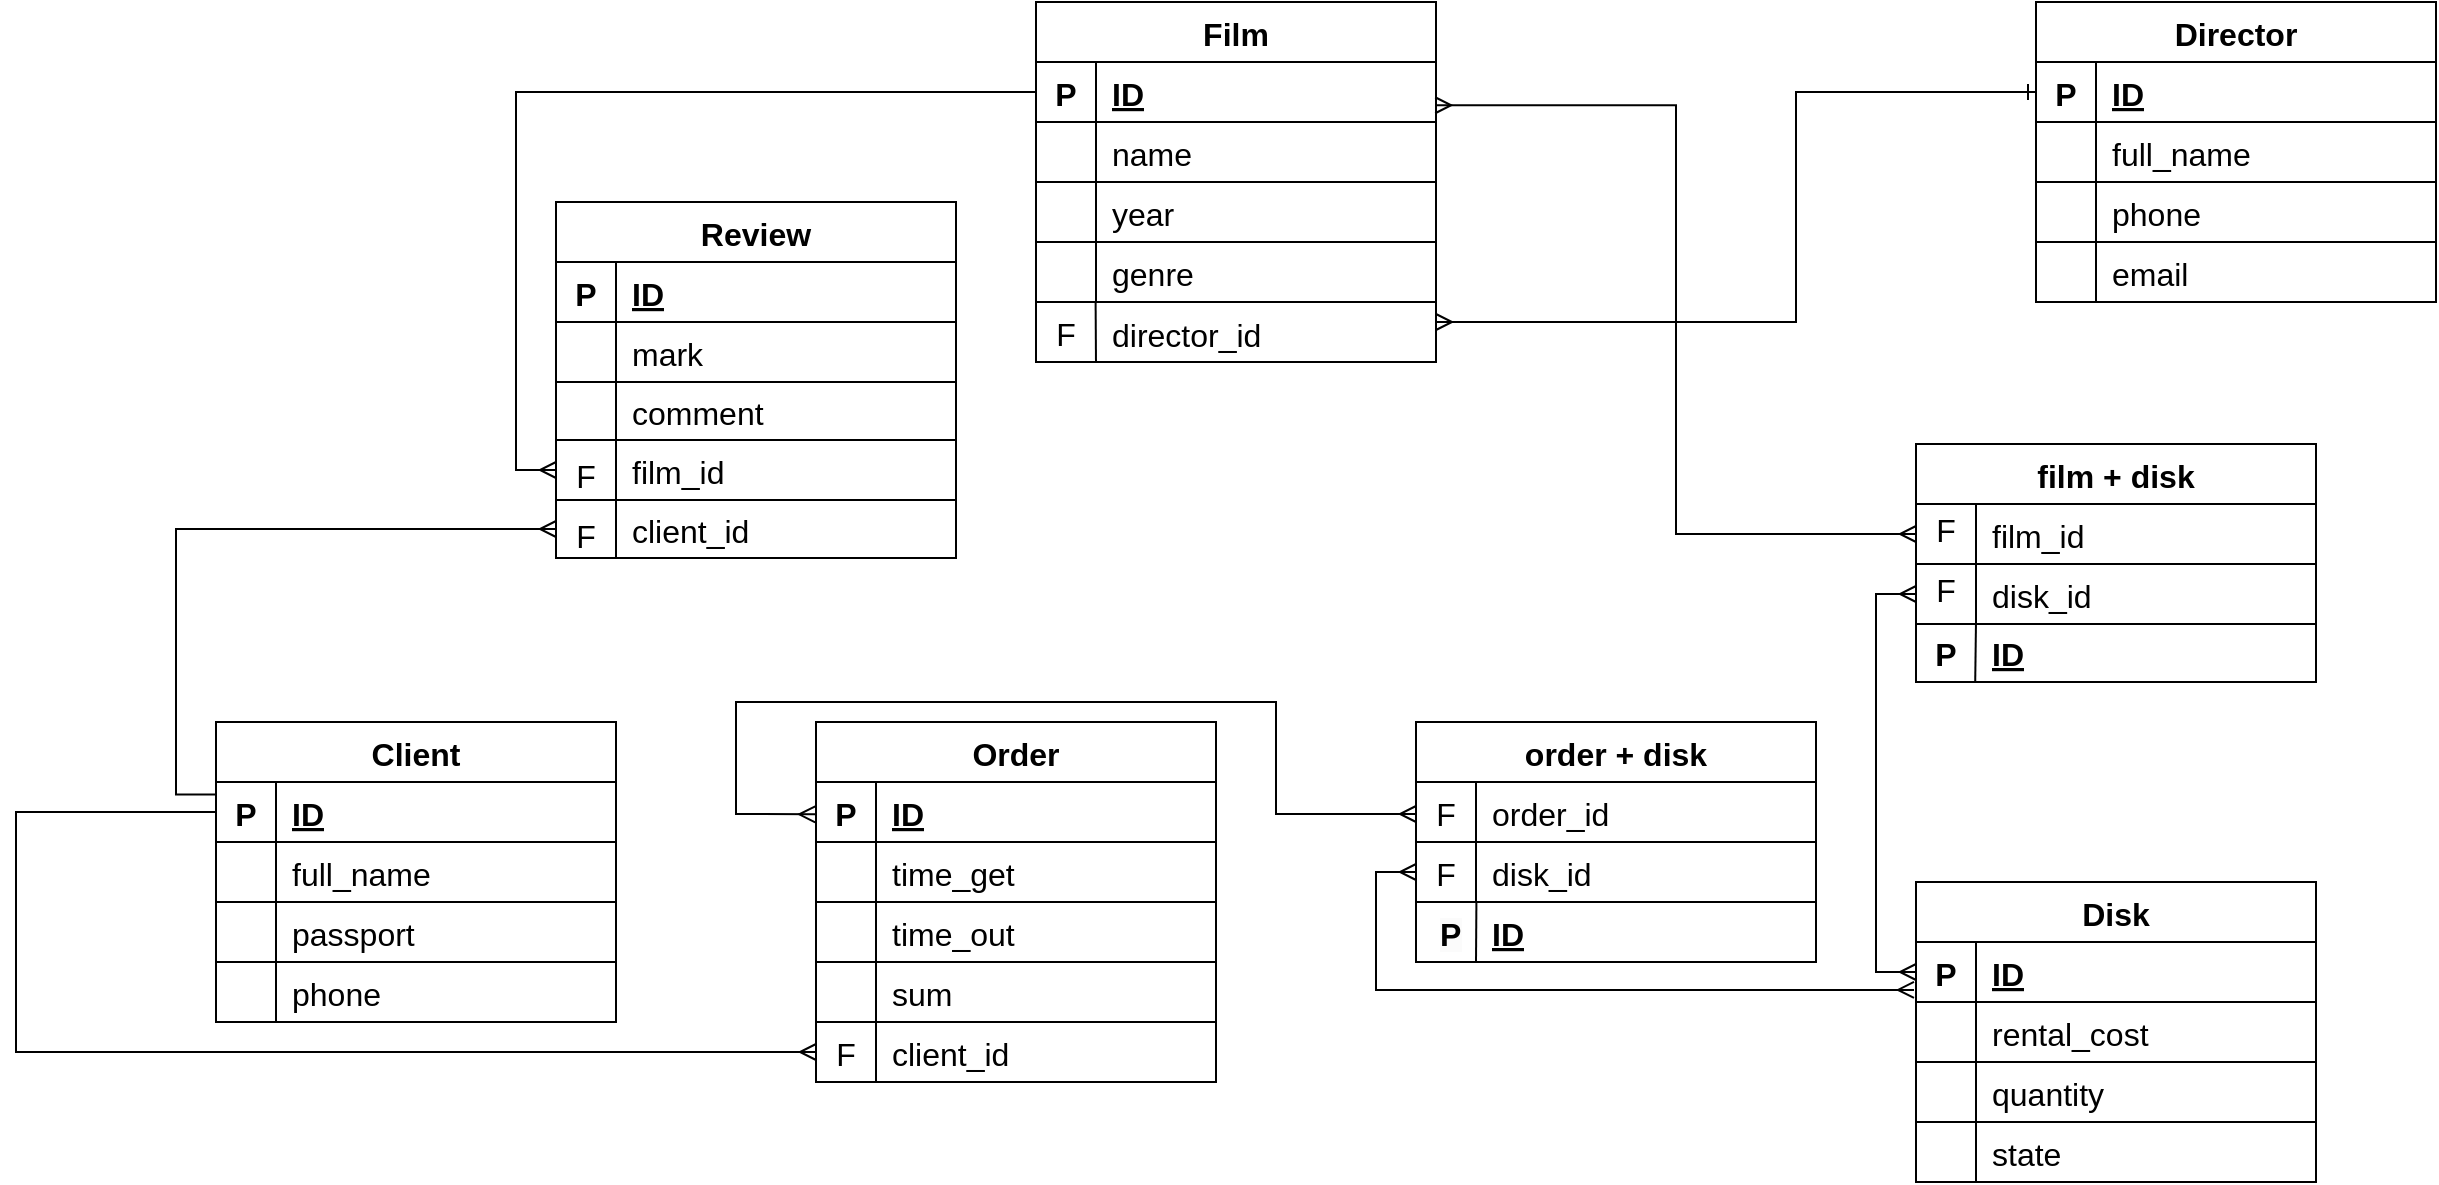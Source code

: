 <mxfile version="23.0.2" type="device">
  <diagram id="R2lEEEUBdFMjLlhIrx00" name="Page-1">
    <mxGraphModel dx="2363" dy="877" grid="1" gridSize="10" guides="1" tooltips="1" connect="1" arrows="1" fold="1" page="1" pageScale="1" pageWidth="1169" pageHeight="827" math="0" shadow="0" extFonts="Permanent Marker^https://fonts.googleapis.com/css?family=Permanent+Marker">
      <root>
        <mxCell id="0" />
        <mxCell id="1" parent="0" />
        <mxCell id="TBszEWYfwWHg4zwqQicM-121" value="Film" style="shape=table;startSize=30;container=1;collapsible=1;childLayout=tableLayout;fixedRows=1;rowLines=0;fontStyle=1;align=center;resizeLast=1;fontSize=16;fontFamily=Helvetica;" parent="1" vertex="1">
          <mxGeometry x="-500" y="40" width="200" height="180" as="geometry" />
        </mxCell>
        <mxCell id="TBszEWYfwWHg4zwqQicM-122" value="" style="shape=tableRow;horizontal=0;startSize=0;swimlaneHead=0;swimlaneBody=0;fillColor=none;collapsible=0;dropTarget=0;points=[[0,0.5],[1,0.5]];portConstraint=eastwest;top=0;left=0;right=0;bottom=1;fontSize=16;fontStyle=0;fontFamily=Helvetica;" parent="TBszEWYfwWHg4zwqQicM-121" vertex="1">
          <mxGeometry y="30" width="200" height="30" as="geometry" />
        </mxCell>
        <mxCell id="TBszEWYfwWHg4zwqQicM-123" value="P" style="shape=partialRectangle;connectable=0;fillColor=none;top=0;left=0;bottom=0;right=0;fontStyle=1;overflow=hidden;fontSize=16;fontFamily=Helvetica;" parent="TBszEWYfwWHg4zwqQicM-122" vertex="1">
          <mxGeometry width="30" height="30" as="geometry">
            <mxRectangle width="30" height="30" as="alternateBounds" />
          </mxGeometry>
        </mxCell>
        <mxCell id="TBszEWYfwWHg4zwqQicM-124" value="ID" style="shape=partialRectangle;connectable=0;fillColor=none;top=0;left=0;bottom=0;right=0;align=left;spacingLeft=6;fontStyle=5;overflow=hidden;fontSize=16;fontFamily=Helvetica;" parent="TBszEWYfwWHg4zwqQicM-122" vertex="1">
          <mxGeometry x="30" width="170" height="30" as="geometry">
            <mxRectangle width="170" height="30" as="alternateBounds" />
          </mxGeometry>
        </mxCell>
        <mxCell id="TBszEWYfwWHg4zwqQicM-346" style="shape=tableRow;horizontal=0;startSize=0;swimlaneHead=0;swimlaneBody=0;fillColor=none;collapsible=0;dropTarget=0;points=[[0,0.5],[1,0.5]];portConstraint=eastwest;top=0;left=0;right=0;bottom=1;fontSize=16;fontStyle=0;fontFamily=Helvetica;" parent="TBszEWYfwWHg4zwqQicM-121" vertex="1">
          <mxGeometry y="60" width="200" height="30" as="geometry" />
        </mxCell>
        <mxCell id="TBszEWYfwWHg4zwqQicM-347" value="" style="shape=partialRectangle;connectable=0;fillColor=none;top=0;left=0;bottom=0;right=0;fontStyle=0;overflow=hidden;fontSize=16;fontFamily=Helvetica;" parent="TBszEWYfwWHg4zwqQicM-346" vertex="1">
          <mxGeometry width="30" height="30" as="geometry">
            <mxRectangle width="30" height="30" as="alternateBounds" />
          </mxGeometry>
        </mxCell>
        <mxCell id="TBszEWYfwWHg4zwqQicM-348" value="name" style="shape=partialRectangle;connectable=0;fillColor=none;top=0;left=0;bottom=0;right=0;align=left;spacingLeft=6;fontStyle=0;overflow=hidden;fontSize=16;fontFamily=Helvetica;" parent="TBszEWYfwWHg4zwqQicM-346" vertex="1">
          <mxGeometry x="30" width="170" height="30" as="geometry">
            <mxRectangle width="170" height="30" as="alternateBounds" />
          </mxGeometry>
        </mxCell>
        <mxCell id="TBszEWYfwWHg4zwqQicM-343" style="shape=tableRow;horizontal=0;startSize=0;swimlaneHead=0;swimlaneBody=0;fillColor=none;collapsible=0;dropTarget=0;points=[[0,0.5],[1,0.5]];portConstraint=eastwest;top=0;left=0;right=0;bottom=1;fontSize=16;fontStyle=0;fontFamily=Helvetica;" parent="TBszEWYfwWHg4zwqQicM-121" vertex="1">
          <mxGeometry y="90" width="200" height="30" as="geometry" />
        </mxCell>
        <mxCell id="TBszEWYfwWHg4zwqQicM-344" value="" style="shape=partialRectangle;connectable=0;fillColor=none;top=0;left=0;bottom=0;right=0;fontStyle=0;overflow=hidden;fontSize=16;fontFamily=Helvetica;" parent="TBszEWYfwWHg4zwqQicM-343" vertex="1">
          <mxGeometry width="30" height="30" as="geometry">
            <mxRectangle width="30" height="30" as="alternateBounds" />
          </mxGeometry>
        </mxCell>
        <mxCell id="TBszEWYfwWHg4zwqQicM-345" value="year" style="shape=partialRectangle;connectable=0;fillColor=none;top=0;left=0;bottom=0;right=0;align=left;spacingLeft=6;fontStyle=0;overflow=hidden;fontSize=16;fontFamily=Helvetica;" parent="TBszEWYfwWHg4zwqQicM-343" vertex="1">
          <mxGeometry x="30" width="170" height="30" as="geometry">
            <mxRectangle width="170" height="30" as="alternateBounds" />
          </mxGeometry>
        </mxCell>
        <mxCell id="TBszEWYfwWHg4zwqQicM-325" style="shape=tableRow;horizontal=0;startSize=0;swimlaneHead=0;swimlaneBody=0;fillColor=none;collapsible=0;dropTarget=0;points=[[0,0.5],[1,0.5]];portConstraint=eastwest;top=0;left=0;right=0;bottom=1;fontSize=16;fontStyle=0;fontFamily=Helvetica;" parent="TBszEWYfwWHg4zwqQicM-121" vertex="1">
          <mxGeometry y="120" width="200" height="30" as="geometry" />
        </mxCell>
        <mxCell id="TBszEWYfwWHg4zwqQicM-326" style="shape=partialRectangle;connectable=0;fillColor=none;top=0;left=0;bottom=0;right=0;fontStyle=1;overflow=hidden;fontSize=16;fontFamily=Helvetica;" parent="TBszEWYfwWHg4zwqQicM-325" vertex="1">
          <mxGeometry width="30" height="30" as="geometry">
            <mxRectangle width="30" height="30" as="alternateBounds" />
          </mxGeometry>
        </mxCell>
        <mxCell id="TBszEWYfwWHg4zwqQicM-327" value="genre" style="shape=partialRectangle;connectable=0;fillColor=none;top=0;left=0;bottom=0;right=0;align=left;spacingLeft=6;fontStyle=0;overflow=hidden;fontSize=16;fontFamily=Helvetica;" parent="TBszEWYfwWHg4zwqQicM-325" vertex="1">
          <mxGeometry x="30" width="170" height="30" as="geometry">
            <mxRectangle width="170" height="30" as="alternateBounds" />
          </mxGeometry>
        </mxCell>
        <mxCell id="TBszEWYfwWHg4zwqQicM-254" style="edgeStyle=orthogonalEdgeStyle;rounded=0;orthogonalLoop=1;jettySize=auto;html=1;entryX=0;entryY=0.5;entryDx=0;entryDy=0;fontSize=16;endArrow=none;endFill=0;" parent="1" edge="1">
          <mxGeometry relative="1" as="geometry" />
        </mxCell>
        <mxCell id="TBszEWYfwWHg4zwqQicM-299" style="edgeStyle=orthogonalEdgeStyle;rounded=0;orthogonalLoop=1;jettySize=auto;html=1;entryX=1;entryY=0.5;entryDx=0;entryDy=0;fontSize=16;endArrow=none;endFill=0;" parent="1" target="TBszEWYfwWHg4zwqQicM-122" edge="1">
          <mxGeometry relative="1" as="geometry">
            <Array as="points">
              <mxPoint x="-880" y="345" />
              <mxPoint x="-880" y="570" />
              <mxPoint x="-920" y="570" />
            </Array>
          </mxGeometry>
        </mxCell>
        <mxCell id="TBszEWYfwWHg4zwqQicM-304" style="edgeStyle=orthogonalEdgeStyle;rounded=0;orthogonalLoop=1;jettySize=auto;html=1;entryX=1;entryY=0.5;entryDx=0;entryDy=0;fontSize=16;endArrow=none;endFill=0;" parent="1" target="TBszEWYfwWHg4zwqQicM-122" edge="1">
          <mxGeometry relative="1" as="geometry">
            <mxPoint x="-280" y="415" as="targetPoint" />
            <Array as="points">
              <mxPoint x="-300" y="315" />
              <mxPoint x="-300" y="610" />
              <mxPoint x="-880" y="610" />
              <mxPoint x="-880" y="580" />
              <mxPoint x="-920" y="580" />
            </Array>
          </mxGeometry>
        </mxCell>
        <mxCell id="L_wPiatuP6kBq0Qhdmnn-1" value="Disk" style="shape=table;startSize=30;container=1;collapsible=1;childLayout=tableLayout;fixedRows=1;rowLines=0;fontStyle=1;align=center;resizeLast=1;fontSize=16;fontFamily=Helvetica;" parent="1" vertex="1">
          <mxGeometry x="-60" y="480" width="200" height="150" as="geometry">
            <mxRectangle x="-220" y="580" width="120" height="30" as="alternateBounds" />
          </mxGeometry>
        </mxCell>
        <mxCell id="L_wPiatuP6kBq0Qhdmnn-2" value="" style="shape=tableRow;horizontal=0;startSize=0;swimlaneHead=0;swimlaneBody=0;fillColor=none;collapsible=0;dropTarget=0;points=[[0,0.5],[1,0.5]];portConstraint=eastwest;top=0;left=0;right=0;bottom=1;fontSize=16;fontStyle=0;fontFamily=Helvetica;" parent="L_wPiatuP6kBq0Qhdmnn-1" vertex="1">
          <mxGeometry y="30" width="200" height="30" as="geometry" />
        </mxCell>
        <mxCell id="L_wPiatuP6kBq0Qhdmnn-3" value="P" style="shape=partialRectangle;connectable=0;fillColor=none;top=0;left=0;bottom=0;right=0;fontStyle=1;overflow=hidden;fontSize=16;fontFamily=Helvetica;" parent="L_wPiatuP6kBq0Qhdmnn-2" vertex="1">
          <mxGeometry width="30" height="30" as="geometry">
            <mxRectangle width="30" height="30" as="alternateBounds" />
          </mxGeometry>
        </mxCell>
        <mxCell id="L_wPiatuP6kBq0Qhdmnn-4" value="ID" style="shape=partialRectangle;connectable=0;fillColor=none;top=0;left=0;bottom=0;right=0;align=left;spacingLeft=6;fontStyle=5;overflow=hidden;fontSize=16;fontFamily=Helvetica;" parent="L_wPiatuP6kBq0Qhdmnn-2" vertex="1">
          <mxGeometry x="30" width="170" height="30" as="geometry">
            <mxRectangle width="170" height="30" as="alternateBounds" />
          </mxGeometry>
        </mxCell>
        <mxCell id="L_wPiatuP6kBq0Qhdmnn-5" style="shape=tableRow;horizontal=0;startSize=0;swimlaneHead=0;swimlaneBody=0;fillColor=none;collapsible=0;dropTarget=0;points=[[0,0.5],[1,0.5]];portConstraint=eastwest;top=0;left=0;right=0;bottom=1;fontSize=16;fontStyle=0;fontFamily=Helvetica;" parent="L_wPiatuP6kBq0Qhdmnn-1" vertex="1">
          <mxGeometry y="60" width="200" height="30" as="geometry" />
        </mxCell>
        <mxCell id="L_wPiatuP6kBq0Qhdmnn-6" style="shape=partialRectangle;connectable=0;fillColor=none;top=0;left=0;bottom=0;right=0;fontStyle=1;overflow=hidden;fontSize=16;fontFamily=Helvetica;" parent="L_wPiatuP6kBq0Qhdmnn-5" vertex="1">
          <mxGeometry width="30" height="30" as="geometry">
            <mxRectangle width="30" height="30" as="alternateBounds" />
          </mxGeometry>
        </mxCell>
        <mxCell id="L_wPiatuP6kBq0Qhdmnn-7" value="rental_cost" style="shape=partialRectangle;connectable=0;fillColor=none;top=0;left=0;bottom=0;right=0;align=left;spacingLeft=6;fontStyle=0;overflow=hidden;fontSize=16;fontFamily=Helvetica;" parent="L_wPiatuP6kBq0Qhdmnn-5" vertex="1">
          <mxGeometry x="30" width="170" height="30" as="geometry">
            <mxRectangle width="170" height="30" as="alternateBounds" />
          </mxGeometry>
        </mxCell>
        <mxCell id="L_wPiatuP6kBq0Qhdmnn-8" style="shape=tableRow;horizontal=0;startSize=0;swimlaneHead=0;swimlaneBody=0;fillColor=none;collapsible=0;dropTarget=0;points=[[0,0.5],[1,0.5]];portConstraint=eastwest;top=0;left=0;right=0;bottom=1;fontSize=16;fontStyle=0;fontFamily=Helvetica;" parent="L_wPiatuP6kBq0Qhdmnn-1" vertex="1">
          <mxGeometry y="90" width="200" height="30" as="geometry" />
        </mxCell>
        <mxCell id="L_wPiatuP6kBq0Qhdmnn-9" style="shape=partialRectangle;connectable=0;fillColor=none;top=0;left=0;bottom=0;right=0;fontStyle=1;overflow=hidden;fontSize=16;fontFamily=Helvetica;" parent="L_wPiatuP6kBq0Qhdmnn-8" vertex="1">
          <mxGeometry width="30" height="30" as="geometry">
            <mxRectangle width="30" height="30" as="alternateBounds" />
          </mxGeometry>
        </mxCell>
        <mxCell id="L_wPiatuP6kBq0Qhdmnn-10" value="quantity" style="shape=partialRectangle;connectable=0;fillColor=none;top=0;left=0;bottom=0;right=0;align=left;spacingLeft=6;fontStyle=0;overflow=hidden;fontSize=16;fontFamily=Helvetica;" parent="L_wPiatuP6kBq0Qhdmnn-8" vertex="1">
          <mxGeometry x="30" width="170" height="30" as="geometry">
            <mxRectangle width="170" height="30" as="alternateBounds" />
          </mxGeometry>
        </mxCell>
        <mxCell id="L_wPiatuP6kBq0Qhdmnn-11" style="shape=tableRow;horizontal=0;startSize=0;swimlaneHead=0;swimlaneBody=0;fillColor=none;collapsible=0;dropTarget=0;points=[[0,0.5],[1,0.5]];portConstraint=eastwest;top=0;left=0;right=0;bottom=1;fontSize=16;fontStyle=0;fontFamily=Helvetica;" parent="L_wPiatuP6kBq0Qhdmnn-1" vertex="1">
          <mxGeometry y="120" width="200" height="30" as="geometry" />
        </mxCell>
        <mxCell id="L_wPiatuP6kBq0Qhdmnn-12" style="shape=partialRectangle;connectable=0;fillColor=none;top=0;left=0;bottom=0;right=0;fontStyle=1;overflow=hidden;fontSize=16;fontFamily=Helvetica;" parent="L_wPiatuP6kBq0Qhdmnn-11" vertex="1">
          <mxGeometry width="30" height="30" as="geometry">
            <mxRectangle width="30" height="30" as="alternateBounds" />
          </mxGeometry>
        </mxCell>
        <mxCell id="L_wPiatuP6kBq0Qhdmnn-13" value="state" style="shape=partialRectangle;connectable=0;fillColor=none;top=0;left=0;bottom=0;right=0;align=left;spacingLeft=6;fontStyle=0;overflow=hidden;fontSize=16;fontFamily=Helvetica;" parent="L_wPiatuP6kBq0Qhdmnn-11" vertex="1">
          <mxGeometry x="30" width="170" height="30" as="geometry">
            <mxRectangle width="170" height="30" as="alternateBounds" />
          </mxGeometry>
        </mxCell>
        <mxCell id="L_wPiatuP6kBq0Qhdmnn-22" value="Director" style="shape=table;startSize=30;container=1;collapsible=1;childLayout=tableLayout;fixedRows=1;rowLines=0;fontStyle=1;align=center;resizeLast=1;fontSize=16;fontFamily=Helvetica;" parent="1" vertex="1">
          <mxGeometry y="40" width="200" height="150" as="geometry">
            <mxRectangle x="-220" y="580" width="120" height="30" as="alternateBounds" />
          </mxGeometry>
        </mxCell>
        <mxCell id="L_wPiatuP6kBq0Qhdmnn-23" value="" style="shape=tableRow;horizontal=0;startSize=0;swimlaneHead=0;swimlaneBody=0;fillColor=none;collapsible=0;dropTarget=0;points=[[0,0.5],[1,0.5]];portConstraint=eastwest;top=0;left=0;right=0;bottom=1;fontSize=16;fontStyle=0;fontFamily=Helvetica;" parent="L_wPiatuP6kBq0Qhdmnn-22" vertex="1">
          <mxGeometry y="30" width="200" height="30" as="geometry" />
        </mxCell>
        <mxCell id="L_wPiatuP6kBq0Qhdmnn-24" value="P" style="shape=partialRectangle;connectable=0;fillColor=none;top=0;left=0;bottom=0;right=0;fontStyle=1;overflow=hidden;fontSize=16;fontFamily=Helvetica;" parent="L_wPiatuP6kBq0Qhdmnn-23" vertex="1">
          <mxGeometry width="30" height="30" as="geometry">
            <mxRectangle width="30" height="30" as="alternateBounds" />
          </mxGeometry>
        </mxCell>
        <mxCell id="L_wPiatuP6kBq0Qhdmnn-25" value="ID" style="shape=partialRectangle;connectable=0;fillColor=none;top=0;left=0;bottom=0;right=0;align=left;spacingLeft=6;fontStyle=5;overflow=hidden;fontSize=16;fontFamily=Helvetica;" parent="L_wPiatuP6kBq0Qhdmnn-23" vertex="1">
          <mxGeometry x="30" width="170" height="30" as="geometry">
            <mxRectangle width="170" height="30" as="alternateBounds" />
          </mxGeometry>
        </mxCell>
        <mxCell id="L_wPiatuP6kBq0Qhdmnn-26" style="shape=tableRow;horizontal=0;startSize=0;swimlaneHead=0;swimlaneBody=0;fillColor=none;collapsible=0;dropTarget=0;points=[[0,0.5],[1,0.5]];portConstraint=eastwest;top=0;left=0;right=0;bottom=1;fontSize=16;fontStyle=0;fontFamily=Helvetica;" parent="L_wPiatuP6kBq0Qhdmnn-22" vertex="1">
          <mxGeometry y="60" width="200" height="30" as="geometry" />
        </mxCell>
        <mxCell id="L_wPiatuP6kBq0Qhdmnn-27" style="shape=partialRectangle;connectable=0;fillColor=none;top=0;left=0;bottom=0;right=0;fontStyle=1;overflow=hidden;fontSize=16;fontFamily=Helvetica;" parent="L_wPiatuP6kBq0Qhdmnn-26" vertex="1">
          <mxGeometry width="30" height="30" as="geometry">
            <mxRectangle width="30" height="30" as="alternateBounds" />
          </mxGeometry>
        </mxCell>
        <mxCell id="L_wPiatuP6kBq0Qhdmnn-28" value="full_name" style="shape=partialRectangle;connectable=0;fillColor=none;top=0;left=0;bottom=0;right=0;align=left;spacingLeft=6;fontStyle=0;overflow=hidden;fontSize=16;fontFamily=Helvetica;" parent="L_wPiatuP6kBq0Qhdmnn-26" vertex="1">
          <mxGeometry x="30" width="170" height="30" as="geometry">
            <mxRectangle width="170" height="30" as="alternateBounds" />
          </mxGeometry>
        </mxCell>
        <mxCell id="L_wPiatuP6kBq0Qhdmnn-29" style="shape=tableRow;horizontal=0;startSize=0;swimlaneHead=0;swimlaneBody=0;fillColor=none;collapsible=0;dropTarget=0;points=[[0,0.5],[1,0.5]];portConstraint=eastwest;top=0;left=0;right=0;bottom=1;fontSize=16;fontStyle=0;fontFamily=Helvetica;" parent="L_wPiatuP6kBq0Qhdmnn-22" vertex="1">
          <mxGeometry y="90" width="200" height="30" as="geometry" />
        </mxCell>
        <mxCell id="L_wPiatuP6kBq0Qhdmnn-30" style="shape=partialRectangle;connectable=0;fillColor=none;top=0;left=0;bottom=0;right=0;fontStyle=1;overflow=hidden;fontSize=16;fontFamily=Helvetica;" parent="L_wPiatuP6kBq0Qhdmnn-29" vertex="1">
          <mxGeometry width="30" height="30" as="geometry">
            <mxRectangle width="30" height="30" as="alternateBounds" />
          </mxGeometry>
        </mxCell>
        <mxCell id="L_wPiatuP6kBq0Qhdmnn-31" value="phone" style="shape=partialRectangle;connectable=0;fillColor=none;top=0;left=0;bottom=0;right=0;align=left;spacingLeft=6;fontStyle=0;overflow=hidden;fontSize=16;fontFamily=Helvetica;" parent="L_wPiatuP6kBq0Qhdmnn-29" vertex="1">
          <mxGeometry x="30" width="170" height="30" as="geometry">
            <mxRectangle width="170" height="30" as="alternateBounds" />
          </mxGeometry>
        </mxCell>
        <mxCell id="L_wPiatuP6kBq0Qhdmnn-32" style="shape=tableRow;horizontal=0;startSize=0;swimlaneHead=0;swimlaneBody=0;fillColor=none;collapsible=0;dropTarget=0;points=[[0,0.5],[1,0.5]];portConstraint=eastwest;top=0;left=0;right=0;bottom=1;fontSize=16;fontStyle=0;fontFamily=Helvetica;" parent="L_wPiatuP6kBq0Qhdmnn-22" vertex="1">
          <mxGeometry y="120" width="200" height="30" as="geometry" />
        </mxCell>
        <mxCell id="L_wPiatuP6kBq0Qhdmnn-33" style="shape=partialRectangle;connectable=0;fillColor=none;top=0;left=0;bottom=0;right=0;fontStyle=1;overflow=hidden;fontSize=16;fontFamily=Helvetica;" parent="L_wPiatuP6kBq0Qhdmnn-32" vertex="1">
          <mxGeometry width="30" height="30" as="geometry">
            <mxRectangle width="30" height="30" as="alternateBounds" />
          </mxGeometry>
        </mxCell>
        <mxCell id="L_wPiatuP6kBq0Qhdmnn-34" value="email" style="shape=partialRectangle;connectable=0;fillColor=none;top=0;left=0;bottom=0;right=0;align=left;spacingLeft=6;fontStyle=0;overflow=hidden;fontSize=16;fontFamily=Helvetica;" parent="L_wPiatuP6kBq0Qhdmnn-32" vertex="1">
          <mxGeometry x="30" width="170" height="30" as="geometry">
            <mxRectangle width="170" height="30" as="alternateBounds" />
          </mxGeometry>
        </mxCell>
        <mxCell id="L_wPiatuP6kBq0Qhdmnn-35" value="Order" style="shape=table;startSize=30;container=1;collapsible=1;childLayout=tableLayout;fixedRows=1;rowLines=0;fontStyle=1;align=center;resizeLast=1;fontSize=16;fontFamily=Helvetica;" parent="1" vertex="1">
          <mxGeometry x="-610" y="400" width="200" height="180" as="geometry">
            <mxRectangle x="-220" y="580" width="120" height="30" as="alternateBounds" />
          </mxGeometry>
        </mxCell>
        <mxCell id="L_wPiatuP6kBq0Qhdmnn-36" value="" style="shape=tableRow;horizontal=0;startSize=0;swimlaneHead=0;swimlaneBody=0;fillColor=none;collapsible=0;dropTarget=0;points=[[0,0.5],[1,0.5]];portConstraint=eastwest;top=0;left=0;right=0;bottom=1;fontSize=16;fontStyle=0;fontFamily=Helvetica;" parent="L_wPiatuP6kBq0Qhdmnn-35" vertex="1">
          <mxGeometry y="30" width="200" height="30" as="geometry" />
        </mxCell>
        <mxCell id="L_wPiatuP6kBq0Qhdmnn-37" value="P" style="shape=partialRectangle;connectable=0;fillColor=none;top=0;left=0;bottom=0;right=0;fontStyle=1;overflow=hidden;fontSize=16;fontFamily=Helvetica;" parent="L_wPiatuP6kBq0Qhdmnn-36" vertex="1">
          <mxGeometry width="30" height="30" as="geometry">
            <mxRectangle width="30" height="30" as="alternateBounds" />
          </mxGeometry>
        </mxCell>
        <mxCell id="L_wPiatuP6kBq0Qhdmnn-38" value="ID" style="shape=partialRectangle;connectable=0;fillColor=none;top=0;left=0;bottom=0;right=0;align=left;spacingLeft=6;fontStyle=5;overflow=hidden;fontSize=16;fontFamily=Helvetica;" parent="L_wPiatuP6kBq0Qhdmnn-36" vertex="1">
          <mxGeometry x="30" width="170" height="30" as="geometry">
            <mxRectangle width="170" height="30" as="alternateBounds" />
          </mxGeometry>
        </mxCell>
        <mxCell id="L_wPiatuP6kBq0Qhdmnn-39" style="shape=tableRow;horizontal=0;startSize=0;swimlaneHead=0;swimlaneBody=0;fillColor=none;collapsible=0;dropTarget=0;points=[[0,0.5],[1,0.5]];portConstraint=eastwest;top=0;left=0;right=0;bottom=1;fontSize=16;fontStyle=0;fontFamily=Helvetica;" parent="L_wPiatuP6kBq0Qhdmnn-35" vertex="1">
          <mxGeometry y="60" width="200" height="30" as="geometry" />
        </mxCell>
        <mxCell id="L_wPiatuP6kBq0Qhdmnn-40" style="shape=partialRectangle;connectable=0;fillColor=none;top=0;left=0;bottom=0;right=0;fontStyle=1;overflow=hidden;fontSize=16;fontFamily=Helvetica;" parent="L_wPiatuP6kBq0Qhdmnn-39" vertex="1">
          <mxGeometry width="30" height="30" as="geometry">
            <mxRectangle width="30" height="30" as="alternateBounds" />
          </mxGeometry>
        </mxCell>
        <mxCell id="L_wPiatuP6kBq0Qhdmnn-41" value="time_get" style="shape=partialRectangle;connectable=0;fillColor=none;top=0;left=0;bottom=0;right=0;align=left;spacingLeft=6;fontStyle=0;overflow=hidden;fontSize=16;fontFamily=Helvetica;" parent="L_wPiatuP6kBq0Qhdmnn-39" vertex="1">
          <mxGeometry x="30" width="170" height="30" as="geometry">
            <mxRectangle width="170" height="30" as="alternateBounds" />
          </mxGeometry>
        </mxCell>
        <mxCell id="L_wPiatuP6kBq0Qhdmnn-42" style="shape=tableRow;horizontal=0;startSize=0;swimlaneHead=0;swimlaneBody=0;fillColor=none;collapsible=0;dropTarget=0;points=[[0,0.5],[1,0.5]];portConstraint=eastwest;top=0;left=0;right=0;bottom=1;fontSize=16;fontStyle=0;fontFamily=Helvetica;" parent="L_wPiatuP6kBq0Qhdmnn-35" vertex="1">
          <mxGeometry y="90" width="200" height="30" as="geometry" />
        </mxCell>
        <mxCell id="L_wPiatuP6kBq0Qhdmnn-43" style="shape=partialRectangle;connectable=0;fillColor=none;top=0;left=0;bottom=0;right=0;fontStyle=1;overflow=hidden;fontSize=16;fontFamily=Helvetica;" parent="L_wPiatuP6kBq0Qhdmnn-42" vertex="1">
          <mxGeometry width="30" height="30" as="geometry">
            <mxRectangle width="30" height="30" as="alternateBounds" />
          </mxGeometry>
        </mxCell>
        <mxCell id="L_wPiatuP6kBq0Qhdmnn-44" value="time_out" style="shape=partialRectangle;connectable=0;fillColor=none;top=0;left=0;bottom=0;right=0;align=left;spacingLeft=6;fontStyle=0;overflow=hidden;fontSize=16;fontFamily=Helvetica;" parent="L_wPiatuP6kBq0Qhdmnn-42" vertex="1">
          <mxGeometry x="30" width="170" height="30" as="geometry">
            <mxRectangle width="170" height="30" as="alternateBounds" />
          </mxGeometry>
        </mxCell>
        <mxCell id="L_wPiatuP6kBq0Qhdmnn-45" style="shape=tableRow;horizontal=0;startSize=0;swimlaneHead=0;swimlaneBody=0;fillColor=none;collapsible=0;dropTarget=0;points=[[0,0.5],[1,0.5]];portConstraint=eastwest;top=0;left=0;right=0;bottom=1;fontSize=16;fontStyle=0;fontFamily=Helvetica;" parent="L_wPiatuP6kBq0Qhdmnn-35" vertex="1">
          <mxGeometry y="120" width="200" height="30" as="geometry" />
        </mxCell>
        <mxCell id="L_wPiatuP6kBq0Qhdmnn-46" style="shape=partialRectangle;connectable=0;fillColor=none;top=0;left=0;bottom=0;right=0;fontStyle=1;overflow=hidden;fontSize=16;fontFamily=Helvetica;" parent="L_wPiatuP6kBq0Qhdmnn-45" vertex="1">
          <mxGeometry width="30" height="30" as="geometry">
            <mxRectangle width="30" height="30" as="alternateBounds" />
          </mxGeometry>
        </mxCell>
        <mxCell id="L_wPiatuP6kBq0Qhdmnn-47" value="sum" style="shape=partialRectangle;connectable=0;fillColor=none;top=0;left=0;bottom=0;right=0;align=left;spacingLeft=6;fontStyle=0;overflow=hidden;fontSize=16;fontFamily=Helvetica;" parent="L_wPiatuP6kBq0Qhdmnn-45" vertex="1">
          <mxGeometry x="30" width="170" height="30" as="geometry">
            <mxRectangle width="170" height="30" as="alternateBounds" />
          </mxGeometry>
        </mxCell>
        <mxCell id="L_wPiatuP6kBq0Qhdmnn-135" style="shape=tableRow;horizontal=0;startSize=0;swimlaneHead=0;swimlaneBody=0;fillColor=none;collapsible=0;dropTarget=0;points=[[0,0.5],[1,0.5]];portConstraint=eastwest;top=0;left=0;right=0;bottom=1;fontSize=16;fontStyle=0;fontFamily=Helvetica;" parent="L_wPiatuP6kBq0Qhdmnn-35" vertex="1">
          <mxGeometry y="150" width="200" height="30" as="geometry" />
        </mxCell>
        <mxCell id="L_wPiatuP6kBq0Qhdmnn-136" style="shape=partialRectangle;connectable=0;fillColor=none;top=0;left=0;bottom=0;right=0;fontStyle=1;overflow=hidden;fontSize=16;fontFamily=Helvetica;" parent="L_wPiatuP6kBq0Qhdmnn-135" vertex="1">
          <mxGeometry width="30" height="30" as="geometry">
            <mxRectangle width="30" height="30" as="alternateBounds" />
          </mxGeometry>
        </mxCell>
        <mxCell id="L_wPiatuP6kBq0Qhdmnn-137" value="client_id" style="shape=partialRectangle;connectable=0;fillColor=none;top=0;left=0;bottom=0;right=0;align=left;spacingLeft=6;fontStyle=0;overflow=hidden;fontSize=16;fontFamily=Helvetica;" parent="L_wPiatuP6kBq0Qhdmnn-135" vertex="1">
          <mxGeometry x="30" width="170" height="30" as="geometry">
            <mxRectangle width="170" height="30" as="alternateBounds" />
          </mxGeometry>
        </mxCell>
        <mxCell id="L_wPiatuP6kBq0Qhdmnn-48" value="Client" style="shape=table;startSize=30;container=1;collapsible=1;childLayout=tableLayout;fixedRows=1;rowLines=0;fontStyle=1;align=center;resizeLast=1;fontSize=16;fontFamily=Helvetica;" parent="1" vertex="1">
          <mxGeometry x="-910" y="400" width="200" height="150" as="geometry">
            <mxRectangle x="-220" y="580" width="120" height="30" as="alternateBounds" />
          </mxGeometry>
        </mxCell>
        <mxCell id="L_wPiatuP6kBq0Qhdmnn-49" value="" style="shape=tableRow;horizontal=0;startSize=0;swimlaneHead=0;swimlaneBody=0;fillColor=none;collapsible=0;dropTarget=0;points=[[0,0.5],[1,0.5]];portConstraint=eastwest;top=0;left=0;right=0;bottom=1;fontSize=16;fontStyle=0;fontFamily=Helvetica;" parent="L_wPiatuP6kBq0Qhdmnn-48" vertex="1">
          <mxGeometry y="30" width="200" height="30" as="geometry" />
        </mxCell>
        <mxCell id="L_wPiatuP6kBq0Qhdmnn-50" value="P" style="shape=partialRectangle;connectable=0;fillColor=none;top=0;left=0;bottom=0;right=0;fontStyle=1;overflow=hidden;fontSize=16;fontFamily=Helvetica;" parent="L_wPiatuP6kBq0Qhdmnn-49" vertex="1">
          <mxGeometry width="30" height="30" as="geometry">
            <mxRectangle width="30" height="30" as="alternateBounds" />
          </mxGeometry>
        </mxCell>
        <mxCell id="L_wPiatuP6kBq0Qhdmnn-51" value="ID" style="shape=partialRectangle;connectable=0;fillColor=none;top=0;left=0;bottom=0;right=0;align=left;spacingLeft=6;fontStyle=5;overflow=hidden;fontSize=16;fontFamily=Helvetica;" parent="L_wPiatuP6kBq0Qhdmnn-49" vertex="1">
          <mxGeometry x="30" width="170" height="30" as="geometry">
            <mxRectangle width="170" height="30" as="alternateBounds" />
          </mxGeometry>
        </mxCell>
        <mxCell id="L_wPiatuP6kBq0Qhdmnn-52" style="shape=tableRow;horizontal=0;startSize=0;swimlaneHead=0;swimlaneBody=0;fillColor=none;collapsible=0;dropTarget=0;points=[[0,0.5],[1,0.5]];portConstraint=eastwest;top=0;left=0;right=0;bottom=1;fontSize=16;fontStyle=0;fontFamily=Helvetica;" parent="L_wPiatuP6kBq0Qhdmnn-48" vertex="1">
          <mxGeometry y="60" width="200" height="30" as="geometry" />
        </mxCell>
        <mxCell id="L_wPiatuP6kBq0Qhdmnn-53" style="shape=partialRectangle;connectable=0;fillColor=none;top=0;left=0;bottom=0;right=0;fontStyle=1;overflow=hidden;fontSize=16;fontFamily=Helvetica;" parent="L_wPiatuP6kBq0Qhdmnn-52" vertex="1">
          <mxGeometry width="30" height="30" as="geometry">
            <mxRectangle width="30" height="30" as="alternateBounds" />
          </mxGeometry>
        </mxCell>
        <mxCell id="L_wPiatuP6kBq0Qhdmnn-54" value="full_name" style="shape=partialRectangle;connectable=0;fillColor=none;top=0;left=0;bottom=0;right=0;align=left;spacingLeft=6;fontStyle=0;overflow=hidden;fontSize=16;fontFamily=Helvetica;" parent="L_wPiatuP6kBq0Qhdmnn-52" vertex="1">
          <mxGeometry x="30" width="170" height="30" as="geometry">
            <mxRectangle width="170" height="30" as="alternateBounds" />
          </mxGeometry>
        </mxCell>
        <mxCell id="L_wPiatuP6kBq0Qhdmnn-55" style="shape=tableRow;horizontal=0;startSize=0;swimlaneHead=0;swimlaneBody=0;fillColor=none;collapsible=0;dropTarget=0;points=[[0,0.5],[1,0.5]];portConstraint=eastwest;top=0;left=0;right=0;bottom=1;fontSize=16;fontStyle=0;fontFamily=Helvetica;" parent="L_wPiatuP6kBq0Qhdmnn-48" vertex="1">
          <mxGeometry y="90" width="200" height="30" as="geometry" />
        </mxCell>
        <mxCell id="L_wPiatuP6kBq0Qhdmnn-56" style="shape=partialRectangle;connectable=0;fillColor=none;top=0;left=0;bottom=0;right=0;fontStyle=1;overflow=hidden;fontSize=16;fontFamily=Helvetica;" parent="L_wPiatuP6kBq0Qhdmnn-55" vertex="1">
          <mxGeometry width="30" height="30" as="geometry">
            <mxRectangle width="30" height="30" as="alternateBounds" />
          </mxGeometry>
        </mxCell>
        <mxCell id="L_wPiatuP6kBq0Qhdmnn-57" value="passport" style="shape=partialRectangle;connectable=0;fillColor=none;top=0;left=0;bottom=0;right=0;align=left;spacingLeft=6;fontStyle=0;overflow=hidden;fontSize=16;fontFamily=Helvetica;" parent="L_wPiatuP6kBq0Qhdmnn-55" vertex="1">
          <mxGeometry x="30" width="170" height="30" as="geometry">
            <mxRectangle width="170" height="30" as="alternateBounds" />
          </mxGeometry>
        </mxCell>
        <mxCell id="L_wPiatuP6kBq0Qhdmnn-58" style="shape=tableRow;horizontal=0;startSize=0;swimlaneHead=0;swimlaneBody=0;fillColor=none;collapsible=0;dropTarget=0;points=[[0,0.5],[1,0.5]];portConstraint=eastwest;top=0;left=0;right=0;bottom=1;fontSize=16;fontStyle=0;fontFamily=Helvetica;" parent="L_wPiatuP6kBq0Qhdmnn-48" vertex="1">
          <mxGeometry y="120" width="200" height="30" as="geometry" />
        </mxCell>
        <mxCell id="L_wPiatuP6kBq0Qhdmnn-59" style="shape=partialRectangle;connectable=0;fillColor=none;top=0;left=0;bottom=0;right=0;fontStyle=1;overflow=hidden;fontSize=16;fontFamily=Helvetica;" parent="L_wPiatuP6kBq0Qhdmnn-58" vertex="1">
          <mxGeometry width="30" height="30" as="geometry">
            <mxRectangle width="30" height="30" as="alternateBounds" />
          </mxGeometry>
        </mxCell>
        <mxCell id="L_wPiatuP6kBq0Qhdmnn-60" value="phone" style="shape=partialRectangle;connectable=0;fillColor=none;top=0;left=0;bottom=0;right=0;align=left;spacingLeft=6;fontStyle=0;overflow=hidden;fontSize=16;fontFamily=Helvetica;" parent="L_wPiatuP6kBq0Qhdmnn-58" vertex="1">
          <mxGeometry x="30" width="170" height="30" as="geometry">
            <mxRectangle width="170" height="30" as="alternateBounds" />
          </mxGeometry>
        </mxCell>
        <mxCell id="L_wPiatuP6kBq0Qhdmnn-61" value="Review" style="shape=table;startSize=30;container=1;collapsible=1;childLayout=tableLayout;fixedRows=1;rowLines=0;fontStyle=1;align=center;resizeLast=1;fontSize=16;fontFamily=Helvetica;" parent="1" vertex="1">
          <mxGeometry x="-740" y="140" width="200" height="178" as="geometry">
            <mxRectangle x="-220" y="580" width="120" height="30" as="alternateBounds" />
          </mxGeometry>
        </mxCell>
        <mxCell id="L_wPiatuP6kBq0Qhdmnn-62" value="" style="shape=tableRow;horizontal=0;startSize=0;swimlaneHead=0;swimlaneBody=0;fillColor=none;collapsible=0;dropTarget=0;points=[[0,0.5],[1,0.5]];portConstraint=eastwest;top=0;left=0;right=0;bottom=1;fontSize=16;fontStyle=0;fontFamily=Helvetica;" parent="L_wPiatuP6kBq0Qhdmnn-61" vertex="1">
          <mxGeometry y="30" width="200" height="30" as="geometry" />
        </mxCell>
        <mxCell id="L_wPiatuP6kBq0Qhdmnn-63" value="P" style="shape=partialRectangle;connectable=0;fillColor=none;top=0;left=0;bottom=0;right=0;fontStyle=1;overflow=hidden;fontSize=16;fontFamily=Helvetica;" parent="L_wPiatuP6kBq0Qhdmnn-62" vertex="1">
          <mxGeometry width="30" height="30" as="geometry">
            <mxRectangle width="30" height="30" as="alternateBounds" />
          </mxGeometry>
        </mxCell>
        <mxCell id="L_wPiatuP6kBq0Qhdmnn-64" value="ID" style="shape=partialRectangle;connectable=0;fillColor=none;top=0;left=0;bottom=0;right=0;align=left;spacingLeft=6;fontStyle=5;overflow=hidden;fontSize=16;fontFamily=Helvetica;" parent="L_wPiatuP6kBq0Qhdmnn-62" vertex="1">
          <mxGeometry x="30" width="170" height="30" as="geometry">
            <mxRectangle width="170" height="30" as="alternateBounds" />
          </mxGeometry>
        </mxCell>
        <mxCell id="L_wPiatuP6kBq0Qhdmnn-65" style="shape=tableRow;horizontal=0;startSize=0;swimlaneHead=0;swimlaneBody=0;fillColor=none;collapsible=0;dropTarget=0;points=[[0,0.5],[1,0.5]];portConstraint=eastwest;top=0;left=0;right=0;bottom=1;fontSize=16;fontStyle=0;fontFamily=Helvetica;" parent="L_wPiatuP6kBq0Qhdmnn-61" vertex="1">
          <mxGeometry y="60" width="200" height="30" as="geometry" />
        </mxCell>
        <mxCell id="L_wPiatuP6kBq0Qhdmnn-66" style="shape=partialRectangle;connectable=0;fillColor=none;top=0;left=0;bottom=0;right=0;fontStyle=1;overflow=hidden;fontSize=16;fontFamily=Helvetica;" parent="L_wPiatuP6kBq0Qhdmnn-65" vertex="1">
          <mxGeometry width="30" height="30" as="geometry">
            <mxRectangle width="30" height="30" as="alternateBounds" />
          </mxGeometry>
        </mxCell>
        <mxCell id="L_wPiatuP6kBq0Qhdmnn-67" value="mark" style="shape=partialRectangle;connectable=0;fillColor=none;top=0;left=0;bottom=0;right=0;align=left;spacingLeft=6;fontStyle=0;overflow=hidden;fontSize=16;fontFamily=Helvetica;" parent="L_wPiatuP6kBq0Qhdmnn-65" vertex="1">
          <mxGeometry x="30" width="170" height="30" as="geometry">
            <mxRectangle width="170" height="30" as="alternateBounds" />
          </mxGeometry>
        </mxCell>
        <mxCell id="L_wPiatuP6kBq0Qhdmnn-68" style="shape=tableRow;horizontal=0;startSize=0;swimlaneHead=0;swimlaneBody=0;fillColor=none;collapsible=0;dropTarget=0;points=[[0,0.5],[1,0.5]];portConstraint=eastwest;top=0;left=0;right=0;bottom=1;fontSize=16;fontStyle=0;fontFamily=Helvetica;" parent="L_wPiatuP6kBq0Qhdmnn-61" vertex="1">
          <mxGeometry y="90" width="200" height="29" as="geometry" />
        </mxCell>
        <mxCell id="L_wPiatuP6kBq0Qhdmnn-69" style="shape=partialRectangle;connectable=0;fillColor=none;top=0;left=0;bottom=0;right=0;fontStyle=1;overflow=hidden;fontSize=16;fontFamily=Helvetica;" parent="L_wPiatuP6kBq0Qhdmnn-68" vertex="1">
          <mxGeometry width="30" height="29" as="geometry">
            <mxRectangle width="30" height="29" as="alternateBounds" />
          </mxGeometry>
        </mxCell>
        <mxCell id="L_wPiatuP6kBq0Qhdmnn-70" value="comment" style="shape=partialRectangle;connectable=0;fillColor=none;top=0;left=0;bottom=0;right=0;align=left;spacingLeft=6;fontStyle=0;overflow=hidden;fontSize=16;fontFamily=Helvetica;" parent="L_wPiatuP6kBq0Qhdmnn-68" vertex="1">
          <mxGeometry x="30" width="170" height="29" as="geometry">
            <mxRectangle width="170" height="29" as="alternateBounds" />
          </mxGeometry>
        </mxCell>
        <mxCell id="L_wPiatuP6kBq0Qhdmnn-71" style="shape=tableRow;horizontal=0;startSize=0;swimlaneHead=0;swimlaneBody=0;fillColor=none;collapsible=0;dropTarget=0;points=[[0,0.5],[1,0.5]];portConstraint=eastwest;top=0;left=0;right=0;bottom=1;fontSize=16;fontStyle=0;fontFamily=Helvetica;" parent="L_wPiatuP6kBq0Qhdmnn-61" vertex="1">
          <mxGeometry y="119" width="200" height="30" as="geometry" />
        </mxCell>
        <mxCell id="L_wPiatuP6kBq0Qhdmnn-72" style="shape=partialRectangle;connectable=0;fillColor=none;top=0;left=0;bottom=0;right=0;fontStyle=1;overflow=hidden;fontSize=16;fontFamily=Helvetica;" parent="L_wPiatuP6kBq0Qhdmnn-71" vertex="1">
          <mxGeometry width="30" height="30" as="geometry">
            <mxRectangle width="30" height="30" as="alternateBounds" />
          </mxGeometry>
        </mxCell>
        <mxCell id="L_wPiatuP6kBq0Qhdmnn-73" value="film_id" style="shape=partialRectangle;connectable=0;fillColor=none;top=0;left=0;bottom=0;right=0;align=left;spacingLeft=6;fontStyle=0;overflow=hidden;fontSize=16;fontFamily=Helvetica;" parent="L_wPiatuP6kBq0Qhdmnn-71" vertex="1">
          <mxGeometry x="30" width="170" height="30" as="geometry">
            <mxRectangle width="170" height="30" as="alternateBounds" />
          </mxGeometry>
        </mxCell>
        <mxCell id="L_wPiatuP6kBq0Qhdmnn-130" style="shape=tableRow;horizontal=0;startSize=0;swimlaneHead=0;swimlaneBody=0;fillColor=none;collapsible=0;dropTarget=0;points=[[0,0.5],[1,0.5]];portConstraint=eastwest;top=0;left=0;right=0;bottom=1;fontSize=16;fontStyle=0;fontFamily=Helvetica;" parent="L_wPiatuP6kBq0Qhdmnn-61" vertex="1">
          <mxGeometry y="149" width="200" height="29" as="geometry" />
        </mxCell>
        <mxCell id="L_wPiatuP6kBq0Qhdmnn-131" style="shape=partialRectangle;connectable=0;fillColor=none;top=0;left=0;bottom=0;right=0;fontStyle=1;overflow=hidden;fontSize=16;fontFamily=Helvetica;" parent="L_wPiatuP6kBq0Qhdmnn-130" vertex="1">
          <mxGeometry width="30" height="29" as="geometry">
            <mxRectangle width="30" height="29" as="alternateBounds" />
          </mxGeometry>
        </mxCell>
        <mxCell id="L_wPiatuP6kBq0Qhdmnn-132" value="client_id" style="shape=partialRectangle;connectable=0;fillColor=none;top=0;left=0;bottom=0;right=0;align=left;spacingLeft=6;fontStyle=0;overflow=hidden;fontSize=16;fontFamily=Helvetica;" parent="L_wPiatuP6kBq0Qhdmnn-130" vertex="1">
          <mxGeometry x="30" width="170" height="29" as="geometry">
            <mxRectangle width="170" height="29" as="alternateBounds" />
          </mxGeometry>
        </mxCell>
        <mxCell id="L_wPiatuP6kBq0Qhdmnn-87" value="film + disk" style="shape=table;startSize=30;container=1;collapsible=1;childLayout=tableLayout;fixedRows=1;rowLines=0;fontStyle=1;align=center;resizeLast=1;fontSize=16;fontFamily=Helvetica;" parent="1" vertex="1">
          <mxGeometry x="-60" y="261" width="200" height="119" as="geometry">
            <mxRectangle x="-220" y="580" width="120" height="30" as="alternateBounds" />
          </mxGeometry>
        </mxCell>
        <mxCell id="L_wPiatuP6kBq0Qhdmnn-88" value="" style="shape=tableRow;horizontal=0;startSize=0;swimlaneHead=0;swimlaneBody=0;fillColor=none;collapsible=0;dropTarget=0;points=[[0,0.5],[1,0.5]];portConstraint=eastwest;top=0;left=0;right=0;bottom=1;fontSize=16;fontStyle=0;fontFamily=Helvetica;" parent="L_wPiatuP6kBq0Qhdmnn-87" vertex="1">
          <mxGeometry y="30" width="200" height="30" as="geometry" />
        </mxCell>
        <mxCell id="L_wPiatuP6kBq0Qhdmnn-89" value="" style="shape=partialRectangle;connectable=0;fillColor=none;top=0;left=0;bottom=0;right=0;fontStyle=1;overflow=hidden;fontSize=16;fontFamily=Helvetica;" parent="L_wPiatuP6kBq0Qhdmnn-88" vertex="1">
          <mxGeometry width="30" height="30" as="geometry">
            <mxRectangle width="30" height="30" as="alternateBounds" />
          </mxGeometry>
        </mxCell>
        <mxCell id="L_wPiatuP6kBq0Qhdmnn-90" value="film_id" style="shape=partialRectangle;connectable=0;fillColor=none;top=0;left=0;bottom=0;right=0;align=left;spacingLeft=6;fontStyle=0;overflow=hidden;fontSize=16;fontFamily=Helvetica;" parent="L_wPiatuP6kBq0Qhdmnn-88" vertex="1">
          <mxGeometry x="30" width="170" height="30" as="geometry">
            <mxRectangle width="170" height="30" as="alternateBounds" />
          </mxGeometry>
        </mxCell>
        <mxCell id="L_wPiatuP6kBq0Qhdmnn-91" style="shape=tableRow;horizontal=0;startSize=0;swimlaneHead=0;swimlaneBody=0;fillColor=none;collapsible=0;dropTarget=0;points=[[0,0.5],[1,0.5]];portConstraint=eastwest;top=0;left=0;right=0;bottom=1;fontSize=16;fontStyle=0;fontFamily=Helvetica;" parent="L_wPiatuP6kBq0Qhdmnn-87" vertex="1">
          <mxGeometry y="60" width="200" height="30" as="geometry" />
        </mxCell>
        <mxCell id="L_wPiatuP6kBq0Qhdmnn-92" style="shape=partialRectangle;connectable=0;fillColor=none;top=0;left=0;bottom=0;right=0;fontStyle=1;overflow=hidden;fontSize=16;fontFamily=Helvetica;" parent="L_wPiatuP6kBq0Qhdmnn-91" vertex="1">
          <mxGeometry width="30" height="30" as="geometry">
            <mxRectangle width="30" height="30" as="alternateBounds" />
          </mxGeometry>
        </mxCell>
        <mxCell id="L_wPiatuP6kBq0Qhdmnn-93" value="disk_id" style="shape=partialRectangle;connectable=0;fillColor=none;top=0;left=0;bottom=0;right=0;align=left;spacingLeft=6;fontStyle=0;overflow=hidden;fontSize=16;fontFamily=Helvetica;" parent="L_wPiatuP6kBq0Qhdmnn-91" vertex="1">
          <mxGeometry x="30" width="170" height="30" as="geometry">
            <mxRectangle width="170" height="30" as="alternateBounds" />
          </mxGeometry>
        </mxCell>
        <mxCell id="L_wPiatuP6kBq0Qhdmnn-118" style="edgeStyle=orthogonalEdgeStyle;rounded=0;orthogonalLoop=1;jettySize=auto;html=1;exitX=0.998;exitY=0.721;exitDx=0;exitDy=0;entryX=0;entryY=0.5;entryDx=0;entryDy=0;exitPerimeter=0;startArrow=ERmany;startFill=0;endArrow=ERmany;endFill=0;" parent="1" source="TBszEWYfwWHg4zwqQicM-122" target="L_wPiatuP6kBq0Qhdmnn-88" edge="1">
          <mxGeometry relative="1" as="geometry" />
        </mxCell>
        <mxCell id="L_wPiatuP6kBq0Qhdmnn-119" style="edgeStyle=orthogonalEdgeStyle;rounded=0;orthogonalLoop=1;jettySize=auto;html=1;exitX=0;exitY=0.5;exitDx=0;exitDy=0;entryX=0;entryY=0.5;entryDx=0;entryDy=0;startArrow=ERmany;startFill=0;endArrow=ERmany;endFill=0;" parent="1" source="L_wPiatuP6kBq0Qhdmnn-2" target="L_wPiatuP6kBq0Qhdmnn-91" edge="1">
          <mxGeometry relative="1" as="geometry">
            <mxPoint x="250" y="350" as="targetPoint" />
          </mxGeometry>
        </mxCell>
        <mxCell id="L_wPiatuP6kBq0Qhdmnn-121" value="order + disk" style="shape=table;startSize=30;container=1;collapsible=1;childLayout=tableLayout;fixedRows=1;rowLines=0;fontStyle=1;align=center;resizeLast=1;fontSize=16;fontFamily=Helvetica;" parent="1" vertex="1">
          <mxGeometry x="-310" y="400" width="200" height="120" as="geometry">
            <mxRectangle x="-220" y="580" width="120" height="30" as="alternateBounds" />
          </mxGeometry>
        </mxCell>
        <mxCell id="L_wPiatuP6kBq0Qhdmnn-122" value="" style="shape=tableRow;horizontal=0;startSize=0;swimlaneHead=0;swimlaneBody=0;fillColor=none;collapsible=0;dropTarget=0;points=[[0,0.5],[1,0.5]];portConstraint=eastwest;top=0;left=0;right=0;bottom=1;fontSize=16;fontStyle=0;fontFamily=Helvetica;" parent="L_wPiatuP6kBq0Qhdmnn-121" vertex="1">
          <mxGeometry y="30" width="200" height="30" as="geometry" />
        </mxCell>
        <mxCell id="L_wPiatuP6kBq0Qhdmnn-123" value="" style="shape=partialRectangle;connectable=0;fillColor=none;top=0;left=0;bottom=0;right=0;fontStyle=1;overflow=hidden;fontSize=16;fontFamily=Helvetica;" parent="L_wPiatuP6kBq0Qhdmnn-122" vertex="1">
          <mxGeometry width="30" height="30" as="geometry">
            <mxRectangle width="30" height="30" as="alternateBounds" />
          </mxGeometry>
        </mxCell>
        <mxCell id="L_wPiatuP6kBq0Qhdmnn-124" value="order_id" style="shape=partialRectangle;connectable=0;fillColor=none;top=0;left=0;bottom=0;right=0;align=left;spacingLeft=6;fontStyle=0;overflow=hidden;fontSize=16;fontFamily=Helvetica;" parent="L_wPiatuP6kBq0Qhdmnn-122" vertex="1">
          <mxGeometry x="30" width="170" height="30" as="geometry">
            <mxRectangle width="170" height="30" as="alternateBounds" />
          </mxGeometry>
        </mxCell>
        <mxCell id="L_wPiatuP6kBq0Qhdmnn-125" style="shape=tableRow;horizontal=0;startSize=0;swimlaneHead=0;swimlaneBody=0;fillColor=none;collapsible=0;dropTarget=0;points=[[0,0.5],[1,0.5]];portConstraint=eastwest;top=0;left=0;right=0;bottom=1;fontSize=16;fontStyle=0;fontFamily=Helvetica;" parent="L_wPiatuP6kBq0Qhdmnn-121" vertex="1">
          <mxGeometry y="60" width="200" height="30" as="geometry" />
        </mxCell>
        <mxCell id="L_wPiatuP6kBq0Qhdmnn-126" style="shape=partialRectangle;connectable=0;fillColor=none;top=0;left=0;bottom=0;right=0;fontStyle=1;overflow=hidden;fontSize=16;fontFamily=Helvetica;" parent="L_wPiatuP6kBq0Qhdmnn-125" vertex="1">
          <mxGeometry width="30" height="30" as="geometry">
            <mxRectangle width="30" height="30" as="alternateBounds" />
          </mxGeometry>
        </mxCell>
        <mxCell id="L_wPiatuP6kBq0Qhdmnn-127" value="disk_id" style="shape=partialRectangle;connectable=0;fillColor=none;top=0;left=0;bottom=0;right=0;align=left;spacingLeft=6;fontStyle=0;overflow=hidden;fontSize=16;fontFamily=Helvetica;" parent="L_wPiatuP6kBq0Qhdmnn-125" vertex="1">
          <mxGeometry x="30" width="170" height="30" as="geometry">
            <mxRectangle width="170" height="30" as="alternateBounds" />
          </mxGeometry>
        </mxCell>
        <mxCell id="L_wPiatuP6kBq0Qhdmnn-129" style="edgeStyle=orthogonalEdgeStyle;rounded=0;orthogonalLoop=1;jettySize=auto;html=1;exitX=-0.005;exitY=0.799;exitDx=0;exitDy=0;entryX=0;entryY=0.5;entryDx=0;entryDy=0;exitPerimeter=0;startArrow=ERmany;startFill=0;endArrow=ERmany;endFill=0;" parent="1" source="L_wPiatuP6kBq0Qhdmnn-2" target="L_wPiatuP6kBq0Qhdmnn-125" edge="1">
          <mxGeometry relative="1" as="geometry" />
        </mxCell>
        <mxCell id="L_wPiatuP6kBq0Qhdmnn-133" style="edgeStyle=orthogonalEdgeStyle;rounded=0;orthogonalLoop=1;jettySize=auto;html=1;entryX=0;entryY=0.5;entryDx=0;entryDy=0;endArrow=ERmany;endFill=0;" parent="1" source="TBszEWYfwWHg4zwqQicM-122" target="L_wPiatuP6kBq0Qhdmnn-71" edge="1">
          <mxGeometry relative="1" as="geometry" />
        </mxCell>
        <mxCell id="L_wPiatuP6kBq0Qhdmnn-134" style="edgeStyle=orthogonalEdgeStyle;rounded=0;orthogonalLoop=1;jettySize=auto;html=1;entryX=0;entryY=0.5;entryDx=0;entryDy=0;endArrow=ERmany;endFill=0;exitX=0.001;exitY=0.208;exitDx=0;exitDy=0;exitPerimeter=0;" parent="1" source="L_wPiatuP6kBq0Qhdmnn-49" target="L_wPiatuP6kBq0Qhdmnn-130" edge="1">
          <mxGeometry relative="1" as="geometry" />
        </mxCell>
        <mxCell id="L_wPiatuP6kBq0Qhdmnn-138" style="edgeStyle=orthogonalEdgeStyle;rounded=0;orthogonalLoop=1;jettySize=auto;html=1;exitX=0;exitY=0.5;exitDx=0;exitDy=0;entryX=0;entryY=0.5;entryDx=0;entryDy=0;endArrow=ERmany;endFill=0;" parent="1" source="L_wPiatuP6kBq0Qhdmnn-49" target="L_wPiatuP6kBq0Qhdmnn-135" edge="1">
          <mxGeometry relative="1" as="geometry">
            <Array as="points">
              <mxPoint x="-1010" y="445" />
              <mxPoint x="-1010" y="565" />
            </Array>
          </mxGeometry>
        </mxCell>
        <mxCell id="mRUf89eCtWMuvFenKeqp-3" value="F" style="shape=partialRectangle;connectable=0;fillColor=none;top=0;left=0;bottom=0;right=0;fontStyle=0;overflow=hidden;fontSize=16;fontFamily=Helvetica;" parent="1" vertex="1">
          <mxGeometry x="-740" y="261" width="30" height="30" as="geometry">
            <mxRectangle width="30" height="30" as="alternateBounds" />
          </mxGeometry>
        </mxCell>
        <mxCell id="mRUf89eCtWMuvFenKeqp-4" value="F" style="shape=partialRectangle;connectable=0;fillColor=none;top=0;left=0;bottom=0;right=0;fontStyle=0;overflow=hidden;fontSize=16;fontFamily=Helvetica;" parent="1" vertex="1">
          <mxGeometry x="-740" y="291" width="30" height="30" as="geometry">
            <mxRectangle width="30" height="30" as="alternateBounds" />
          </mxGeometry>
        </mxCell>
        <mxCell id="mRUf89eCtWMuvFenKeqp-6" value="F" style="shape=partialRectangle;connectable=0;fillColor=none;top=0;left=0;bottom=0;right=0;fontStyle=0;overflow=hidden;fontSize=16;fontFamily=Helvetica;" parent="1" vertex="1">
          <mxGeometry x="-610" y="550" width="30" height="30" as="geometry">
            <mxRectangle width="30" height="30" as="alternateBounds" />
          </mxGeometry>
        </mxCell>
        <mxCell id="mRUf89eCtWMuvFenKeqp-9" value="F" style="shape=partialRectangle;connectable=0;fillColor=none;top=0;left=0;bottom=0;right=0;fontStyle=0;overflow=hidden;fontSize=16;fontFamily=Helvetica;" parent="1" vertex="1">
          <mxGeometry x="-310" y="430" width="30" height="30" as="geometry">
            <mxRectangle width="30" height="30" as="alternateBounds" />
          </mxGeometry>
        </mxCell>
        <mxCell id="mRUf89eCtWMuvFenKeqp-10" value="F" style="shape=partialRectangle;connectable=0;fillColor=none;top=0;left=0;bottom=0;right=0;fontStyle=0;overflow=hidden;fontSize=16;fontFamily=Helvetica;" parent="1" vertex="1">
          <mxGeometry x="-310" y="460" width="30" height="30" as="geometry">
            <mxRectangle width="30" height="30" as="alternateBounds" />
          </mxGeometry>
        </mxCell>
        <mxCell id="mRUf89eCtWMuvFenKeqp-11" value="F" style="shape=partialRectangle;connectable=0;fillColor=none;top=0;left=0;bottom=0;right=0;fontStyle=0;overflow=hidden;fontSize=16;fontFamily=Helvetica;" parent="1" vertex="1">
          <mxGeometry x="-60" y="288" width="30" height="30" as="geometry">
            <mxRectangle width="30" height="30" as="alternateBounds" />
          </mxGeometry>
        </mxCell>
        <mxCell id="mRUf89eCtWMuvFenKeqp-12" value="F" style="shape=partialRectangle;connectable=0;fillColor=none;top=0;left=0;bottom=0;right=0;fontStyle=0;overflow=hidden;fontSize=16;fontFamily=Helvetica;" parent="1" vertex="1">
          <mxGeometry x="-60" y="318" width="30" height="30" as="geometry">
            <mxRectangle width="30" height="30" as="alternateBounds" />
          </mxGeometry>
        </mxCell>
        <mxCell id="ynNm6hivHJWxzB53aoa_-4" value="" style="endArrow=none;html=1;rounded=0;entryX=0.149;entryY=0.985;entryDx=0;entryDy=0;entryPerimeter=0;" parent="1" target="TBszEWYfwWHg4zwqQicM-325" edge="1">
          <mxGeometry width="50" height="50" relative="1" as="geometry">
            <mxPoint x="-470" y="220" as="sourcePoint" />
            <mxPoint x="-440" y="200" as="targetPoint" />
          </mxGeometry>
        </mxCell>
        <mxCell id="ynNm6hivHJWxzB53aoa_-5" value="" style="endArrow=ERone;html=1;rounded=0;startArrow=ERmany;startFill=0;entryX=0;entryY=0.5;entryDx=0;entryDy=0;endFill=0;" parent="1" target="L_wPiatuP6kBq0Qhdmnn-23" edge="1">
          <mxGeometry width="50" height="50" relative="1" as="geometry">
            <mxPoint x="-300" y="200" as="sourcePoint" />
            <mxPoint y="200" as="targetPoint" />
            <Array as="points">
              <mxPoint x="-210" y="200" />
              <mxPoint x="-120" y="200" />
              <mxPoint x="-120" y="85" />
            </Array>
          </mxGeometry>
        </mxCell>
        <mxCell id="ynNm6hivHJWxzB53aoa_-6" value="" style="endArrow=none;html=1;rounded=0;entryX=0.151;entryY=1.011;entryDx=0;entryDy=0;entryPerimeter=0;" parent="1" target="L_wPiatuP6kBq0Qhdmnn-125" edge="1">
          <mxGeometry width="50" height="50" relative="1" as="geometry">
            <mxPoint x="-280" y="520" as="sourcePoint" />
            <mxPoint x="-270" y="510" as="targetPoint" />
          </mxGeometry>
        </mxCell>
        <mxCell id="ynNm6hivHJWxzB53aoa_-7" value="&lt;span style=&quot;color: rgb(0, 0, 0); font-family: Helvetica; font-size: 16px; font-style: normal; font-variant-ligatures: normal; font-variant-caps: normal; font-weight: 700; letter-spacing: normal; orphans: 2; text-align: center; text-indent: 0px; text-transform: none; widows: 2; word-spacing: 0px; -webkit-text-stroke-width: 0px; background-color: rgb(251, 251, 251); text-decoration-thickness: initial; text-decoration-style: initial; text-decoration-color: initial; float: none; display: inline !important;&quot;&gt;P&lt;/span&gt;" style="text;whiteSpace=wrap;html=1;" parent="1" vertex="1">
          <mxGeometry x="-300" y="490" width="20" height="30" as="geometry" />
        </mxCell>
        <mxCell id="ynNm6hivHJWxzB53aoa_-8" value="" style="shape=tableRow;horizontal=0;startSize=0;swimlaneHead=0;swimlaneBody=0;fillColor=none;collapsible=0;dropTarget=0;points=[[0,0.5],[1,0.5]];portConstraint=eastwest;top=0;left=0;right=0;bottom=1;fontSize=16;fontStyle=0;fontFamily=Helvetica;" parent="1" vertex="1">
          <mxGeometry x="-310" y="490" width="200" height="30" as="geometry" />
        </mxCell>
        <mxCell id="ynNm6hivHJWxzB53aoa_-10" value="ID" style="shape=partialRectangle;connectable=0;fillColor=none;top=0;left=0;bottom=0;right=0;align=left;spacingLeft=6;fontStyle=5;overflow=hidden;fontSize=16;fontFamily=Helvetica;" parent="ynNm6hivHJWxzB53aoa_-8" vertex="1">
          <mxGeometry x="30" width="170" height="30" as="geometry">
            <mxRectangle width="170" height="30" as="alternateBounds" />
          </mxGeometry>
        </mxCell>
        <mxCell id="ynNm6hivHJWxzB53aoa_-11" value="" style="shape=tableRow;horizontal=0;startSize=0;swimlaneHead=0;swimlaneBody=0;fillColor=none;collapsible=0;dropTarget=0;points=[[0,0.5],[1,0.5]];portConstraint=eastwest;top=0;left=0;right=0;bottom=1;fontSize=16;fontStyle=0;fontFamily=Helvetica;" parent="1" vertex="1">
          <mxGeometry x="-60" y="350" width="200" height="30" as="geometry" />
        </mxCell>
        <mxCell id="ynNm6hivHJWxzB53aoa_-12" value="P" style="shape=partialRectangle;connectable=0;fillColor=none;top=0;left=0;bottom=0;right=0;fontStyle=1;overflow=hidden;fontSize=16;fontFamily=Helvetica;" parent="ynNm6hivHJWxzB53aoa_-11" vertex="1">
          <mxGeometry width="30" height="30" as="geometry">
            <mxRectangle width="30" height="30" as="alternateBounds" />
          </mxGeometry>
        </mxCell>
        <mxCell id="ynNm6hivHJWxzB53aoa_-13" value="ID" style="shape=partialRectangle;connectable=0;fillColor=none;top=0;left=0;bottom=0;right=0;align=left;spacingLeft=6;fontStyle=5;overflow=hidden;fontSize=16;fontFamily=Helvetica;" parent="ynNm6hivHJWxzB53aoa_-11" vertex="1">
          <mxGeometry x="30" width="170" height="30" as="geometry">
            <mxRectangle width="170" height="30" as="alternateBounds" />
          </mxGeometry>
        </mxCell>
        <mxCell id="ynNm6hivHJWxzB53aoa_-14" value="" style="endArrow=none;html=1;rounded=0;entryX=0.15;entryY=-0.012;entryDx=0;entryDy=0;entryPerimeter=0;exitX=0.148;exitY=1.018;exitDx=0;exitDy=0;exitPerimeter=0;" parent="1" source="ynNm6hivHJWxzB53aoa_-11" target="ynNm6hivHJWxzB53aoa_-11" edge="1">
          <mxGeometry width="50" height="50" relative="1" as="geometry">
            <mxPoint x="-100" y="440" as="sourcePoint" />
            <mxPoint x="-50" y="390" as="targetPoint" />
          </mxGeometry>
        </mxCell>
        <mxCell id="ynNm6hivHJWxzB53aoa_-15" value="director_id" style="shape=partialRectangle;connectable=0;fillColor=none;top=0;left=0;bottom=0;right=0;align=left;spacingLeft=6;fontStyle=0;overflow=hidden;fontSize=16;fontFamily=Helvetica;" parent="1" vertex="1">
          <mxGeometry x="-470" y="191" width="170" height="29" as="geometry">
            <mxRectangle width="170" height="29" as="alternateBounds" />
          </mxGeometry>
        </mxCell>
        <mxCell id="ynNm6hivHJWxzB53aoa_-16" value="F" style="shape=partialRectangle;connectable=0;fillColor=none;top=0;left=0;bottom=0;right=0;fontStyle=0;overflow=hidden;fontSize=16;fontFamily=Helvetica;" parent="1" vertex="1">
          <mxGeometry x="-500" y="190" width="30" height="30" as="geometry">
            <mxRectangle width="30" height="30" as="alternateBounds" />
          </mxGeometry>
        </mxCell>
        <mxCell id="ynNm6hivHJWxzB53aoa_-17" value="" style="endArrow=ERmany;html=1;rounded=0;exitX=-0.002;exitY=0.077;exitDx=0;exitDy=0;exitPerimeter=0;startArrow=ERmany;startFill=0;endFill=0;" parent="1" edge="1">
          <mxGeometry width="50" height="50" relative="1" as="geometry">
            <mxPoint x="-610.4" y="446.17" as="sourcePoint" />
            <mxPoint x="-310" y="446" as="targetPoint" />
            <Array as="points">
              <mxPoint x="-650" y="446" />
              <mxPoint x="-650" y="390" />
              <mxPoint x="-520" y="390" />
              <mxPoint x="-380" y="390" />
              <mxPoint x="-380" y="446" />
            </Array>
          </mxGeometry>
        </mxCell>
      </root>
    </mxGraphModel>
  </diagram>
</mxfile>

